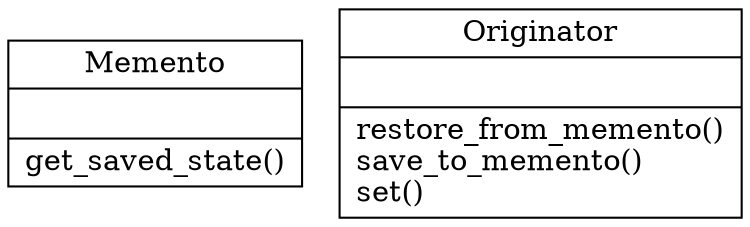 digraph "classes" {
charset="utf-8"
rankdir=BT
"0" [label="{Memento|\l|get_saved_state()\l}", shape="record"];
"1" [label="{Originator|\l|restore_from_memento()\lsave_to_memento()\lset()\l}", shape="record"];
}
